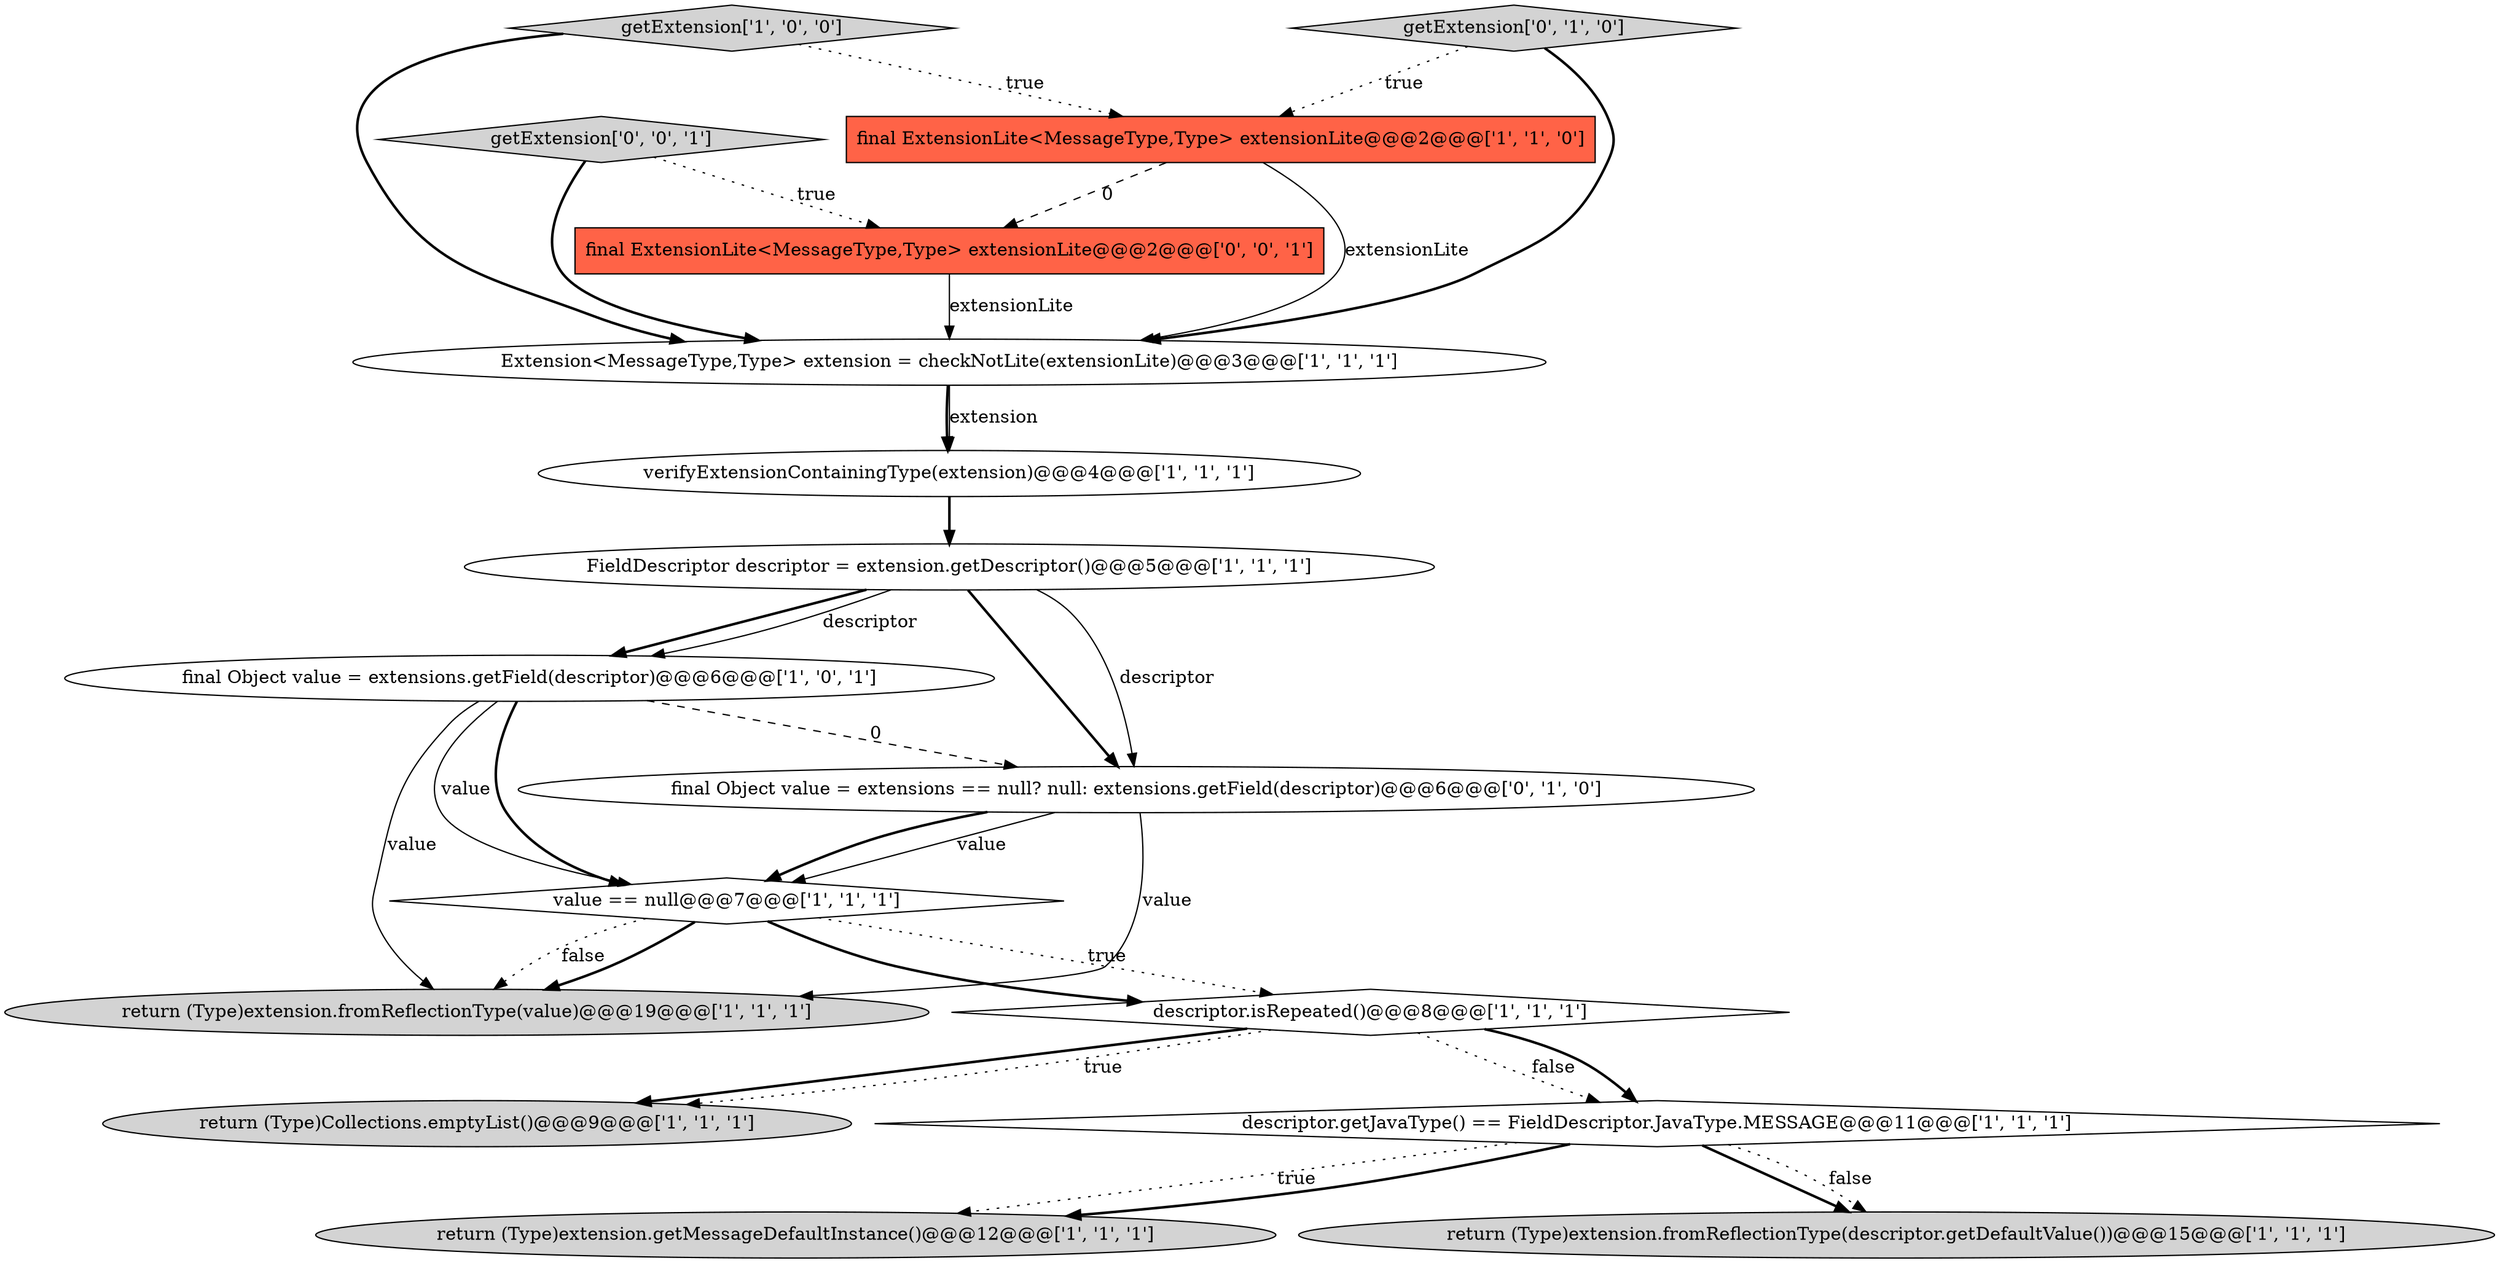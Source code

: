 digraph {
4 [style = filled, label = "value == null@@@7@@@['1', '1', '1']", fillcolor = white, shape = diamond image = "AAA0AAABBB1BBB"];
7 [style = filled, label = "descriptor.isRepeated()@@@8@@@['1', '1', '1']", fillcolor = white, shape = diamond image = "AAA0AAABBB1BBB"];
3 [style = filled, label = "return (Type)Collections.emptyList()@@@9@@@['1', '1', '1']", fillcolor = lightgray, shape = ellipse image = "AAA0AAABBB1BBB"];
11 [style = filled, label = "return (Type)extension.getMessageDefaultInstance()@@@12@@@['1', '1', '1']", fillcolor = lightgray, shape = ellipse image = "AAA0AAABBB1BBB"];
16 [style = filled, label = "final ExtensionLite<MessageType,Type> extensionLite@@@2@@@['0', '0', '1']", fillcolor = tomato, shape = box image = "AAA0AAABBB3BBB"];
5 [style = filled, label = "return (Type)extension.fromReflectionType(descriptor.getDefaultValue())@@@15@@@['1', '1', '1']", fillcolor = lightgray, shape = ellipse image = "AAA0AAABBB1BBB"];
9 [style = filled, label = "getExtension['1', '0', '0']", fillcolor = lightgray, shape = diamond image = "AAA0AAABBB1BBB"];
1 [style = filled, label = "return (Type)extension.fromReflectionType(value)@@@19@@@['1', '1', '1']", fillcolor = lightgray, shape = ellipse image = "AAA0AAABBB1BBB"];
14 [style = filled, label = "getExtension['0', '1', '0']", fillcolor = lightgray, shape = diamond image = "AAA0AAABBB2BBB"];
2 [style = filled, label = "descriptor.getJavaType() == FieldDescriptor.JavaType.MESSAGE@@@11@@@['1', '1', '1']", fillcolor = white, shape = diamond image = "AAA0AAABBB1BBB"];
0 [style = filled, label = "verifyExtensionContainingType(extension)@@@4@@@['1', '1', '1']", fillcolor = white, shape = ellipse image = "AAA0AAABBB1BBB"];
6 [style = filled, label = "final Object value = extensions.getField(descriptor)@@@6@@@['1', '0', '1']", fillcolor = white, shape = ellipse image = "AAA0AAABBB1BBB"];
8 [style = filled, label = "FieldDescriptor descriptor = extension.getDescriptor()@@@5@@@['1', '1', '1']", fillcolor = white, shape = ellipse image = "AAA0AAABBB1BBB"];
12 [style = filled, label = "Extension<MessageType,Type> extension = checkNotLite(extensionLite)@@@3@@@['1', '1', '1']", fillcolor = white, shape = ellipse image = "AAA0AAABBB1BBB"];
15 [style = filled, label = "getExtension['0', '0', '1']", fillcolor = lightgray, shape = diamond image = "AAA0AAABBB3BBB"];
10 [style = filled, label = "final ExtensionLite<MessageType,Type> extensionLite@@@2@@@['1', '1', '0']", fillcolor = tomato, shape = box image = "AAA0AAABBB1BBB"];
13 [style = filled, label = "final Object value = extensions == null? null: extensions.getField(descriptor)@@@6@@@['0', '1', '0']", fillcolor = white, shape = ellipse image = "AAA1AAABBB2BBB"];
8->13 [style = solid, label="descriptor"];
12->0 [style = bold, label=""];
2->11 [style = dotted, label="true"];
4->7 [style = bold, label=""];
13->4 [style = bold, label=""];
6->4 [style = bold, label=""];
13->1 [style = solid, label="value"];
2->11 [style = bold, label=""];
2->5 [style = bold, label=""];
15->12 [style = bold, label=""];
4->7 [style = dotted, label="true"];
6->1 [style = solid, label="value"];
6->4 [style = solid, label="value"];
14->12 [style = bold, label=""];
6->13 [style = dashed, label="0"];
0->8 [style = bold, label=""];
8->6 [style = bold, label=""];
13->4 [style = solid, label="value"];
8->6 [style = solid, label="descriptor"];
4->1 [style = bold, label=""];
9->10 [style = dotted, label="true"];
7->3 [style = bold, label=""];
10->16 [style = dashed, label="0"];
4->1 [style = dotted, label="false"];
8->13 [style = bold, label=""];
14->10 [style = dotted, label="true"];
2->5 [style = dotted, label="false"];
7->2 [style = dotted, label="false"];
15->16 [style = dotted, label="true"];
12->0 [style = solid, label="extension"];
16->12 [style = solid, label="extensionLite"];
10->12 [style = solid, label="extensionLite"];
7->3 [style = dotted, label="true"];
9->12 [style = bold, label=""];
7->2 [style = bold, label=""];
}
